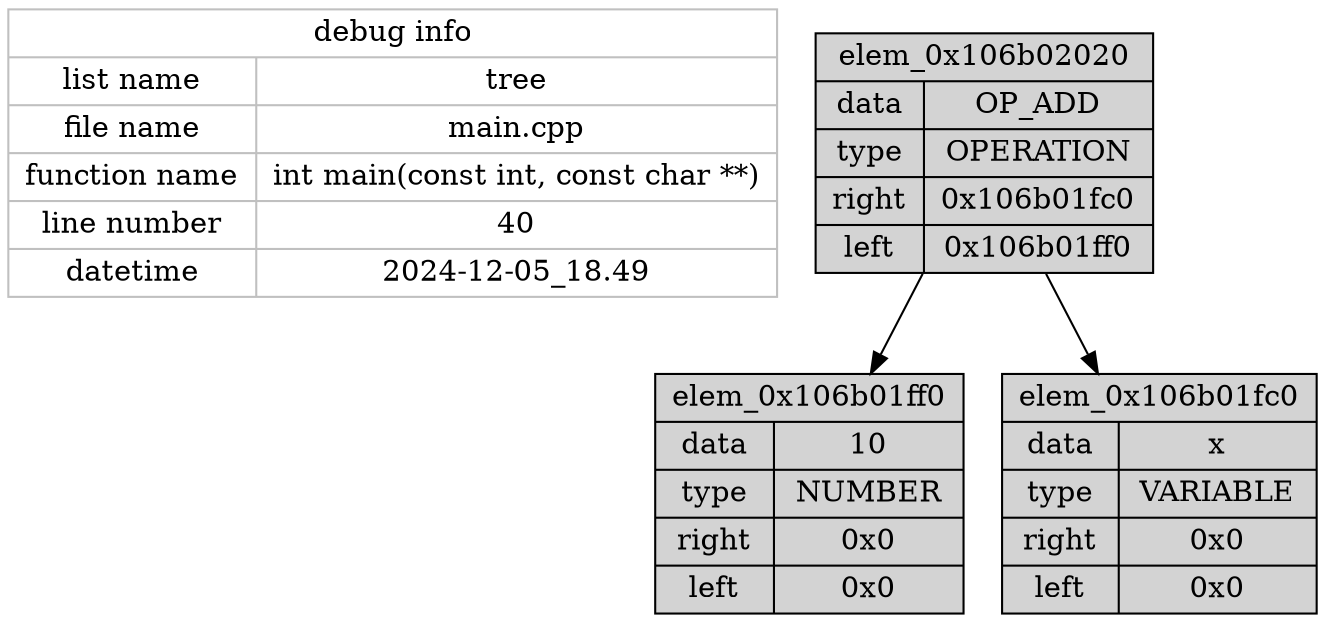 digraph G {
debug_info [
shape=record,
label="{debug info | { {list name | file name | function name | line number | datetime} | {tree | main.cpp | int main(const int, const char **) | 40 | 2024-12-05_18.49} }}",
fillcolor=white,
color=grey,
style="filled",
];
elem_0x106b02020 [
  shape=record,
  label="{elem_0x106b02020  | { {data | type | right | left} | {OP_ADD | OPERATION | 0x106b01fc0 | 0x106b01ff0} } }",
  fillcolor=lightgrey,
  color=black,
  style="filled"
];
elem_0x106b01ff0 [
  shape=record,
  label="{elem_0x106b01ff0  | { {data | type | right | left} | {10 | NUMBER | 0x0 | 0x0} } }",
  fillcolor=lightgrey,
  color=black,
  style="filled"
];

elem_0x106b01fc0 [
  shape=record,
  label="{elem_0x106b01fc0  | { {data | type | right | left} | {x | VARIABLE | 0x0 | 0x0} } }",
  fillcolor=lightgrey,
  color=black,
  style="filled"
];

elem_0x106b02020 -> elem_0x106b01ff0;
elem_0x106b02020 -> elem_0x106b01fc0;

}
